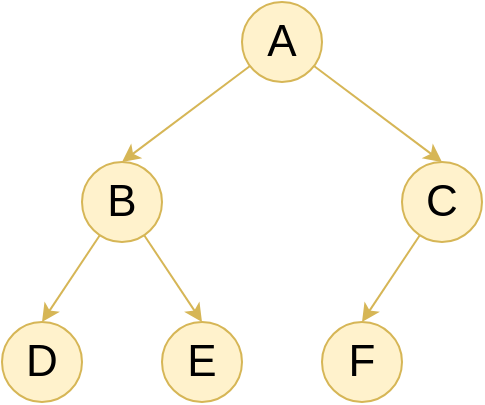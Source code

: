 <mxfile>
    <diagram id="XVUifuuJTSH4Z4p91e2L" name="第 1 页">
        <mxGraphModel dx="1145" dy="790" grid="1" gridSize="10" guides="1" tooltips="1" connect="1" arrows="1" fold="1" page="1" pageScale="1" pageWidth="827" pageHeight="1169" math="0" shadow="0">
            <root>
                <mxCell id="0"/>
                <mxCell id="1" parent="0"/>
                <mxCell id="10" style="edgeStyle=none;html=1;entryX=0.5;entryY=0;entryDx=0;entryDy=0;fontSize=22;fillColor=#fff2cc;strokeColor=#d6b656;" parent="1" source="2" target="4" edge="1">
                    <mxGeometry relative="1" as="geometry"/>
                </mxCell>
                <mxCell id="11" style="edgeStyle=none;html=1;fontSize=22;fillColor=#fff2cc;strokeColor=#d6b656;" parent="1" source="2" edge="1">
                    <mxGeometry relative="1" as="geometry">
                        <mxPoint x="420" y="240" as="targetPoint"/>
                    </mxGeometry>
                </mxCell>
                <mxCell id="2" value="A" style="ellipse;whiteSpace=wrap;html=1;aspect=fixed;fontSize=22;fillColor=#fff2cc;strokeColor=#d6b656;" parent="1" vertex="1">
                    <mxGeometry x="320" y="160" width="40" height="40" as="geometry"/>
                </mxCell>
                <mxCell id="3" value="D" style="ellipse;whiteSpace=wrap;html=1;aspect=fixed;fontSize=22;fillColor=#fff2cc;strokeColor=#d6b656;" parent="1" vertex="1">
                    <mxGeometry x="200" y="320" width="40" height="40" as="geometry"/>
                </mxCell>
                <mxCell id="12" style="edgeStyle=none;html=1;entryX=0.5;entryY=0;entryDx=0;entryDy=0;fontSize=22;fillColor=#fff2cc;strokeColor=#d6b656;" parent="1" source="4" target="3" edge="1">
                    <mxGeometry relative="1" as="geometry"/>
                </mxCell>
                <mxCell id="13" style="edgeStyle=none;html=1;entryX=0.5;entryY=0;entryDx=0;entryDy=0;fontSize=22;fillColor=#fff2cc;strokeColor=#d6b656;" parent="1" source="4" target="6" edge="1">
                    <mxGeometry relative="1" as="geometry"/>
                </mxCell>
                <mxCell id="4" value="B" style="ellipse;whiteSpace=wrap;html=1;aspect=fixed;fontSize=22;fillColor=#fff2cc;strokeColor=#d6b656;" parent="1" vertex="1">
                    <mxGeometry x="240" y="240" width="40" height="40" as="geometry"/>
                </mxCell>
                <mxCell id="14" style="edgeStyle=none;html=1;entryX=0.5;entryY=0;entryDx=0;entryDy=0;fontSize=22;fillColor=#fff2cc;strokeColor=#d6b656;" parent="1" source="5" target="7" edge="1">
                    <mxGeometry relative="1" as="geometry"/>
                </mxCell>
                <mxCell id="5" value="C" style="ellipse;whiteSpace=wrap;html=1;aspect=fixed;fontSize=22;fillColor=#fff2cc;strokeColor=#d6b656;" parent="1" vertex="1">
                    <mxGeometry x="400" y="240" width="40" height="40" as="geometry"/>
                </mxCell>
                <mxCell id="6" value="E" style="ellipse;whiteSpace=wrap;html=1;aspect=fixed;fontSize=22;fillColor=#fff2cc;strokeColor=#d6b656;" parent="1" vertex="1">
                    <mxGeometry x="280" y="320" width="40" height="40" as="geometry"/>
                </mxCell>
                <mxCell id="7" value="F" style="ellipse;whiteSpace=wrap;html=1;aspect=fixed;fontSize=22;fillColor=#fff2cc;strokeColor=#d6b656;" parent="1" vertex="1">
                    <mxGeometry x="360" y="320" width="40" height="40" as="geometry"/>
                </mxCell>
            </root>
        </mxGraphModel>
    </diagram>
</mxfile>
